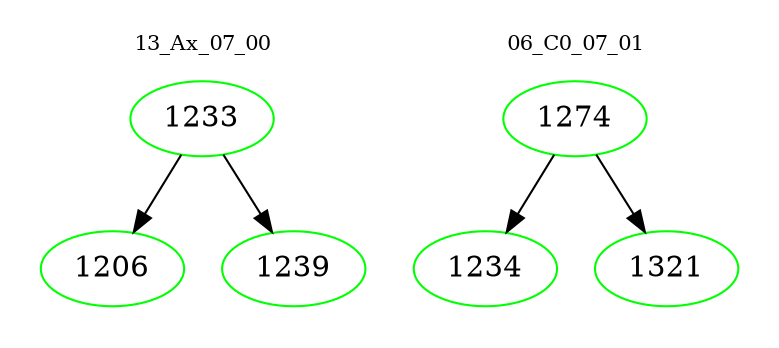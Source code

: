 digraph{
subgraph cluster_0 {
color = white
label = "13_Ax_07_00";
fontsize=10;
T0_1233 [label="1233", color="green"]
T0_1233 -> T0_1206 [color="black"]
T0_1206 [label="1206", color="green"]
T0_1233 -> T0_1239 [color="black"]
T0_1239 [label="1239", color="green"]
}
subgraph cluster_1 {
color = white
label = "06_C0_07_01";
fontsize=10;
T1_1274 [label="1274", color="green"]
T1_1274 -> T1_1234 [color="black"]
T1_1234 [label="1234", color="green"]
T1_1274 -> T1_1321 [color="black"]
T1_1321 [label="1321", color="green"]
}
}
